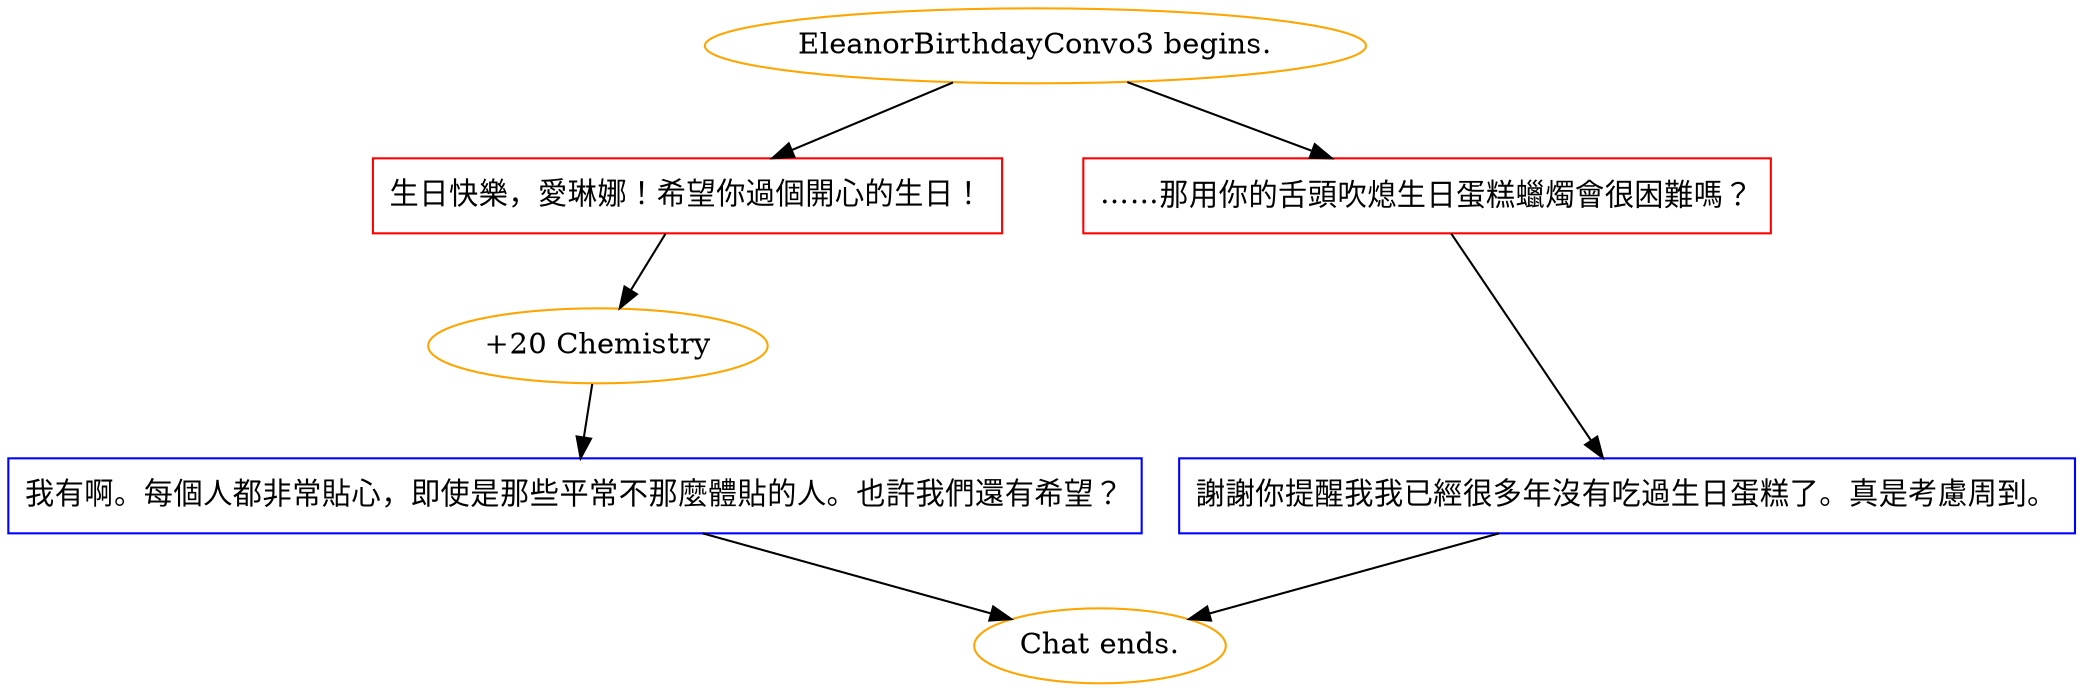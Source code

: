 digraph {
	"EleanorBirthdayConvo3 begins." [color=orange];
		"EleanorBirthdayConvo3 begins." -> j2584547462;
		"EleanorBirthdayConvo3 begins." -> j2501912301;
	j2584547462 [label="生日快樂，愛琳娜！希望你過個開心的生日！",shape=box,color=red];
		j2584547462 -> j2374996500;
	j2501912301 [label="……那用你的舌頭吹熄生日蛋糕蠟燭會很困難嗎？",shape=box,color=red];
		j2501912301 -> j1998960564;
	j2374996500 [label="+20 Chemistry",color=orange];
		j2374996500 -> j1638742307;
	j1998960564 [label="謝謝你提醒我我已經很多年沒有吃過生日蛋糕了。真是考慮周到。",shape=box,color=blue];
		j1998960564 -> "Chat ends.";
	j1638742307 [label="我有啊。每個人都非常貼心，即使是那些平常不那麼體貼的人。也許我們還有希望？",shape=box,color=blue];
		j1638742307 -> "Chat ends.";
	"Chat ends." [color=orange];
}
